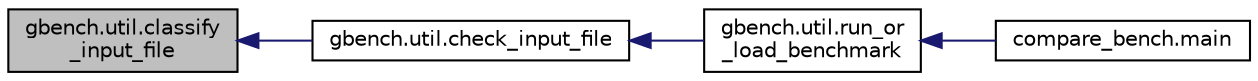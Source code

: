 digraph "gbench.util.classify_input_file"
{
  edge [fontname="Helvetica",fontsize="10",labelfontname="Helvetica",labelfontsize="10"];
  node [fontname="Helvetica",fontsize="10",shape=record];
  rankdir="LR";
  Node10 [label="gbench.util.classify\l_input_file",height=0.2,width=0.4,color="black", fillcolor="grey75", style="filled", fontcolor="black"];
  Node10 -> Node11 [dir="back",color="midnightblue",fontsize="10",style="solid"];
  Node11 [label="gbench.util.check_input_file",height=0.2,width=0.4,color="black", fillcolor="white", style="filled",URL="$namespacegbench_1_1util.html#aa332d3ac64581e88c71debd765ebd14e"];
  Node11 -> Node12 [dir="back",color="midnightblue",fontsize="10",style="solid"];
  Node12 [label="gbench.util.run_or\l_load_benchmark",height=0.2,width=0.4,color="black", fillcolor="white", style="filled",URL="$namespacegbench_1_1util.html#a4ebe890db77f6434598541c4460602cb"];
  Node12 -> Node13 [dir="back",color="midnightblue",fontsize="10",style="solid"];
  Node13 [label="compare_bench.main",height=0.2,width=0.4,color="black", fillcolor="white", style="filled",URL="$namespacecompare__bench.html#ae82bb21b1019ff4a8dd6692ebb99d0de"];
}
